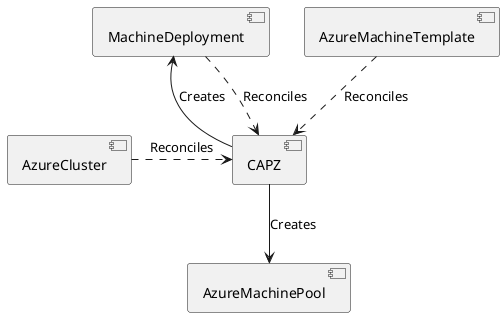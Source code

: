 @startuml
[AzureCluster] .right.> [CAPZ]: Reconciles
[CAPZ]-up-> [MachineDeployment]: Creates
[CAPZ]-down-> [AzureMachinePool]: Creates
[MachineDeployment] ..> [CAPZ]: Reconciles
[AzureMachineTemplate] ..> [CAPZ]: Reconciles
@enduml
